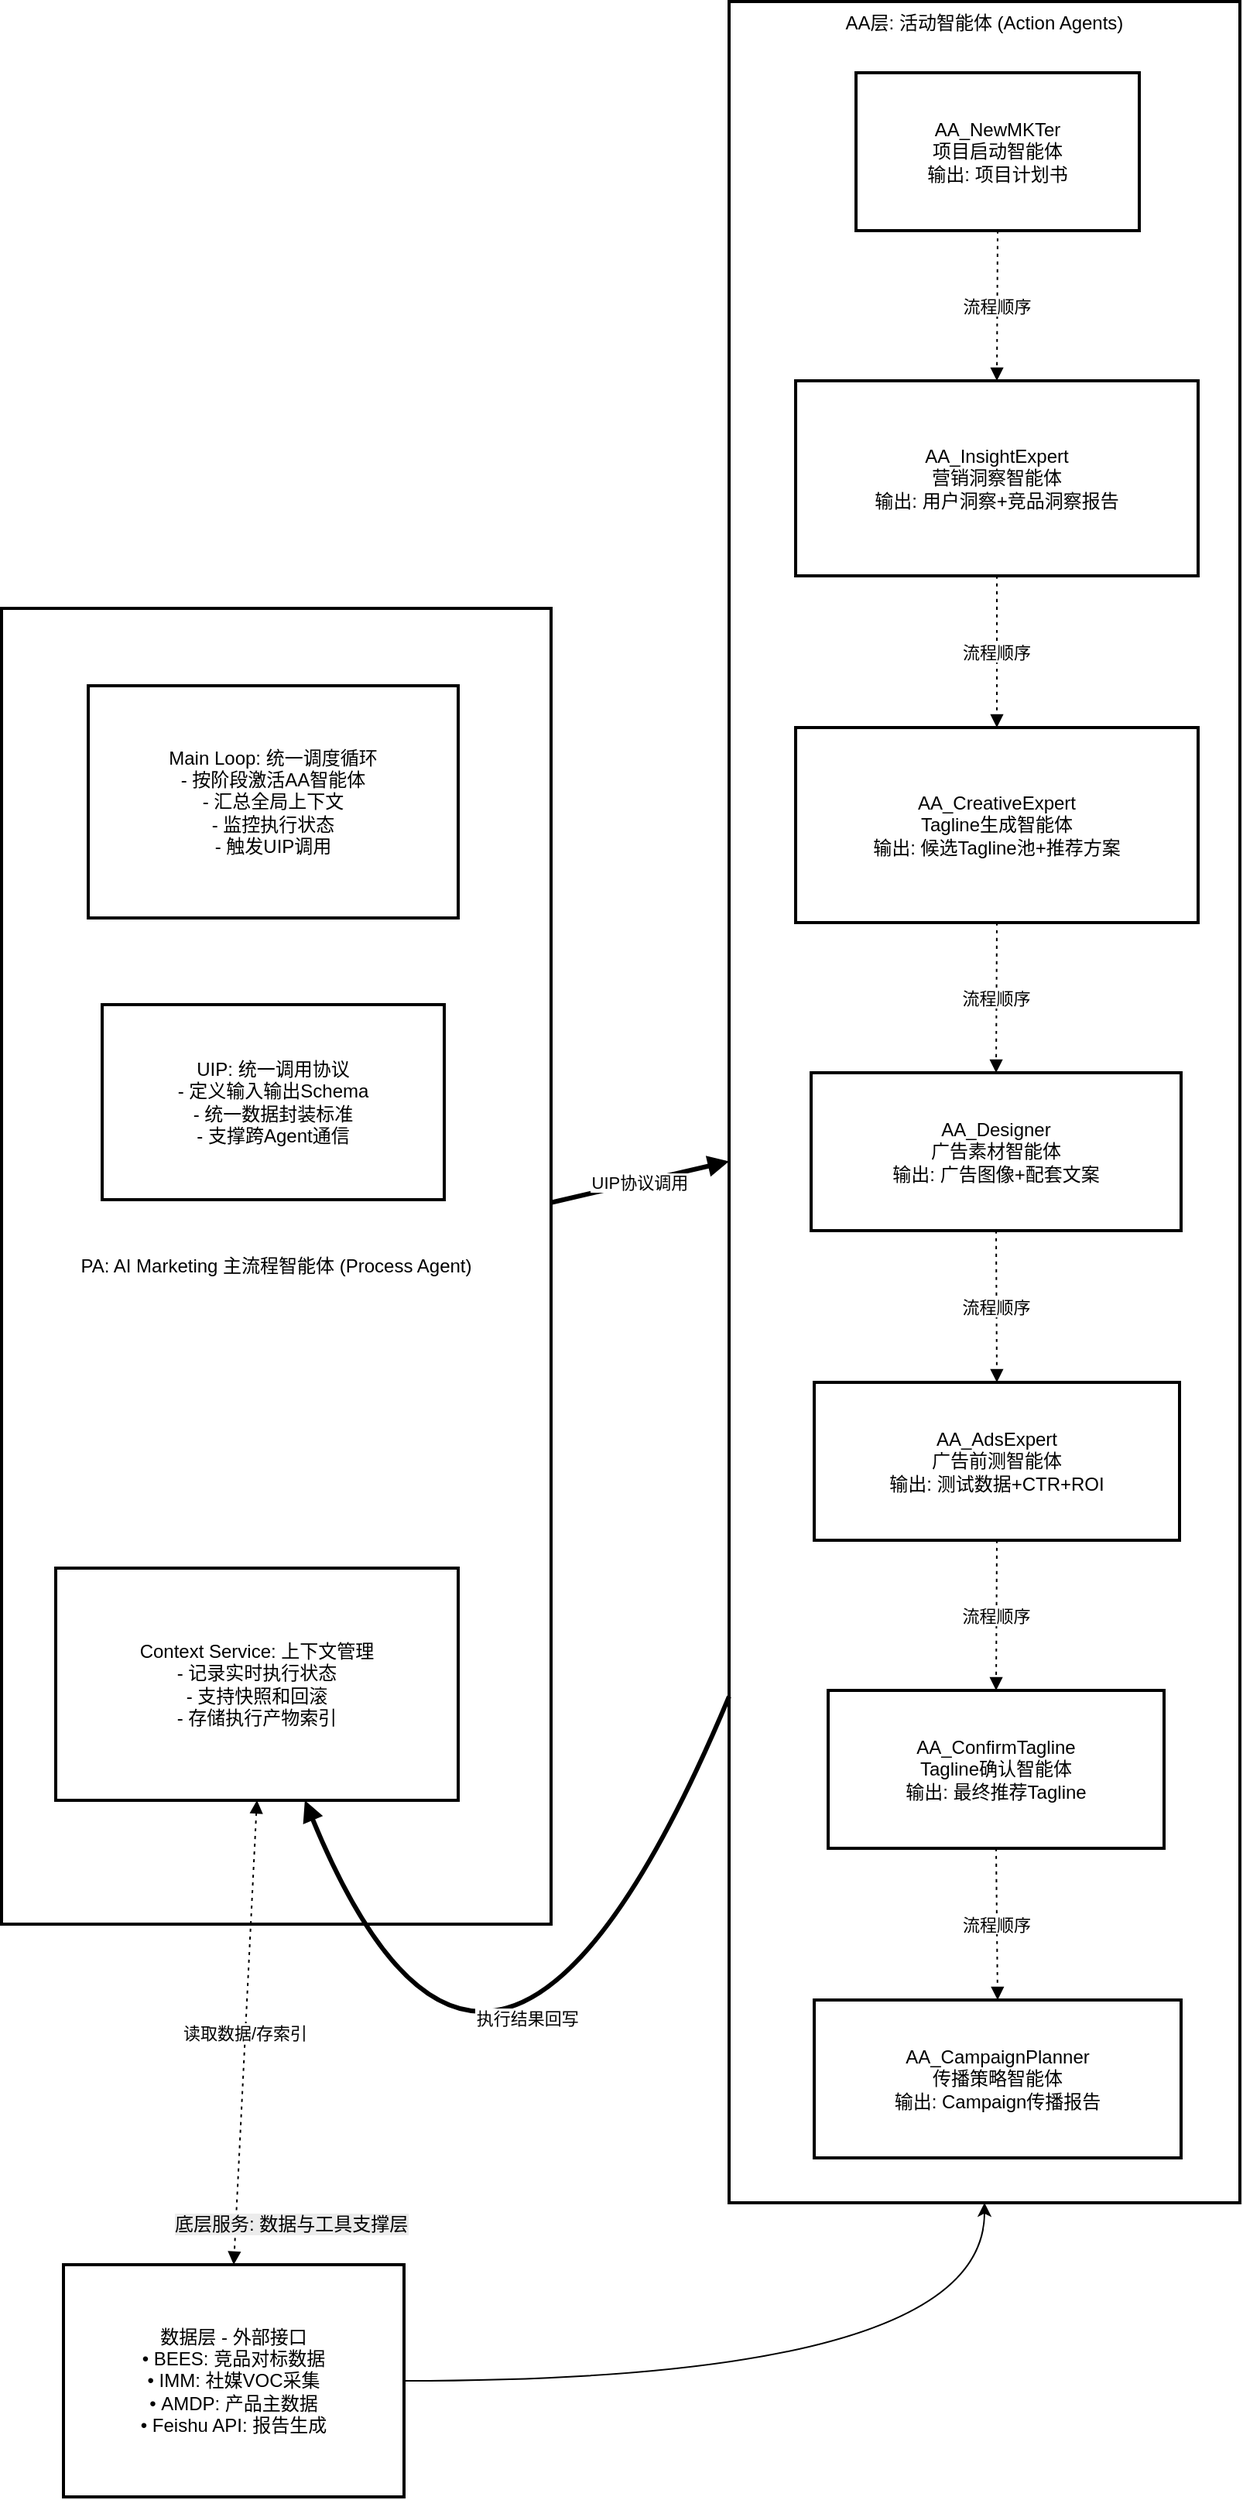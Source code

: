 <mxfile version="28.2.8">
  <diagram name="第 1 页" id="BQ9rDn6TMhr0QSj5tRCi">
    <mxGraphModel dx="1845" dy="571" grid="1" gridSize="10" guides="1" tooltips="1" connect="1" arrows="1" fold="1" page="1" pageScale="1" pageWidth="827" pageHeight="1169" math="0" shadow="0">
      <root>
        <mxCell id="0" />
        <mxCell id="1" parent="0" />
        <mxCell id="RHanHQ07vVqBdZUFdnYN-2" value="AA层: 活动智能体 (Action Agents)" style="whiteSpace=wrap;strokeWidth=2;verticalAlign=top;" vertex="1" parent="1">
          <mxGeometry x="410" y="268" width="330" height="1422" as="geometry" />
        </mxCell>
        <mxCell id="RHanHQ07vVqBdZUFdnYN-3" value="AA_NewMKTer&#xa;项目启动智能体&#xa;输出: 项目计划书" style="whiteSpace=wrap;strokeWidth=2;" vertex="1" parent="RHanHQ07vVqBdZUFdnYN-2">
          <mxGeometry x="82" y="46" width="183" height="102" as="geometry" />
        </mxCell>
        <mxCell id="RHanHQ07vVqBdZUFdnYN-4" value="AA_InsightExpert&#xa;营销洞察智能体&#xa;输出: 用户洞察+竞品洞察报告" style="whiteSpace=wrap;strokeWidth=2;" vertex="1" parent="RHanHQ07vVqBdZUFdnYN-2">
          <mxGeometry x="43" y="245" width="260" height="126" as="geometry" />
        </mxCell>
        <mxCell id="RHanHQ07vVqBdZUFdnYN-5" value="AA_CreativeExpert&#xa;Tagline生成智能体&#xa;输出: 候选Tagline池+推荐方案" style="whiteSpace=wrap;strokeWidth=2;" vertex="1" parent="RHanHQ07vVqBdZUFdnYN-2">
          <mxGeometry x="43" y="469" width="260" height="126" as="geometry" />
        </mxCell>
        <mxCell id="RHanHQ07vVqBdZUFdnYN-6" value="AA_Designer&#xa;广告素材智能体&#xa;输出: 广告图像+配套文案" style="whiteSpace=wrap;strokeWidth=2;" vertex="1" parent="RHanHQ07vVqBdZUFdnYN-2">
          <mxGeometry x="53" y="692" width="239" height="102" as="geometry" />
        </mxCell>
        <mxCell id="RHanHQ07vVqBdZUFdnYN-7" value="AA_AdsExpert&#xa;广告前测智能体&#xa;输出: 测试数据+CTR+ROI" style="whiteSpace=wrap;strokeWidth=2;" vertex="1" parent="RHanHQ07vVqBdZUFdnYN-2">
          <mxGeometry x="55" y="892" width="236" height="102" as="geometry" />
        </mxCell>
        <mxCell id="RHanHQ07vVqBdZUFdnYN-8" value="AA_ConfirmTagline&#xa;Tagline确认智能体&#xa;输出: 最终推荐Tagline" style="whiteSpace=wrap;strokeWidth=2;" vertex="1" parent="RHanHQ07vVqBdZUFdnYN-2">
          <mxGeometry x="64" y="1091" width="217" height="102" as="geometry" />
        </mxCell>
        <mxCell id="RHanHQ07vVqBdZUFdnYN-9" value="AA_CampaignPlanner&#xa;传播策略智能体&#xa;输出: Campaign传播报告" style="whiteSpace=wrap;strokeWidth=2;" vertex="1" parent="RHanHQ07vVqBdZUFdnYN-2">
          <mxGeometry x="55" y="1291" width="237" height="102" as="geometry" />
        </mxCell>
        <mxCell id="RHanHQ07vVqBdZUFdnYN-10" value="流程顺序" style="curved=1;dashed=1;dashPattern=2 3;startArrow=none;endArrow=block;exitX=0.5;exitY=1;entryX=0.5;entryY=0;rounded=0;" edge="1" parent="RHanHQ07vVqBdZUFdnYN-2" source="RHanHQ07vVqBdZUFdnYN-3" target="RHanHQ07vVqBdZUFdnYN-4">
          <mxGeometry relative="1" as="geometry">
            <Array as="points" />
          </mxGeometry>
        </mxCell>
        <mxCell id="RHanHQ07vVqBdZUFdnYN-11" value="流程顺序" style="curved=1;dashed=1;dashPattern=2 3;startArrow=none;endArrow=block;exitX=0.5;exitY=1;entryX=0.5;entryY=0;rounded=0;" edge="1" parent="RHanHQ07vVqBdZUFdnYN-2" source="RHanHQ07vVqBdZUFdnYN-4" target="RHanHQ07vVqBdZUFdnYN-5">
          <mxGeometry relative="1" as="geometry">
            <Array as="points" />
          </mxGeometry>
        </mxCell>
        <mxCell id="RHanHQ07vVqBdZUFdnYN-12" value="流程顺序" style="curved=1;dashed=1;dashPattern=2 3;startArrow=none;endArrow=block;exitX=0.5;exitY=1;entryX=0.5;entryY=0;rounded=0;" edge="1" parent="RHanHQ07vVqBdZUFdnYN-2" source="RHanHQ07vVqBdZUFdnYN-5" target="RHanHQ07vVqBdZUFdnYN-6">
          <mxGeometry relative="1" as="geometry">
            <Array as="points" />
          </mxGeometry>
        </mxCell>
        <mxCell id="RHanHQ07vVqBdZUFdnYN-13" value="流程顺序" style="curved=1;dashed=1;dashPattern=2 3;startArrow=none;endArrow=block;exitX=0.5;exitY=1;entryX=0.5;entryY=0;rounded=0;" edge="1" parent="RHanHQ07vVqBdZUFdnYN-2" source="RHanHQ07vVqBdZUFdnYN-6" target="RHanHQ07vVqBdZUFdnYN-7">
          <mxGeometry relative="1" as="geometry">
            <Array as="points" />
          </mxGeometry>
        </mxCell>
        <mxCell id="RHanHQ07vVqBdZUFdnYN-14" value="流程顺序" style="curved=1;dashed=1;dashPattern=2 3;startArrow=none;endArrow=block;exitX=0.5;exitY=1;entryX=0.5;entryY=0;rounded=0;" edge="1" parent="RHanHQ07vVqBdZUFdnYN-2" source="RHanHQ07vVqBdZUFdnYN-7" target="RHanHQ07vVqBdZUFdnYN-8">
          <mxGeometry relative="1" as="geometry">
            <Array as="points" />
          </mxGeometry>
        </mxCell>
        <mxCell id="RHanHQ07vVqBdZUFdnYN-15" value="流程顺序" style="curved=1;dashed=1;dashPattern=2 3;startArrow=none;endArrow=block;exitX=0.5;exitY=1;entryX=0.5;entryY=0;rounded=0;" edge="1" parent="RHanHQ07vVqBdZUFdnYN-2" source="RHanHQ07vVqBdZUFdnYN-8" target="RHanHQ07vVqBdZUFdnYN-9">
          <mxGeometry relative="1" as="geometry">
            <Array as="points" />
          </mxGeometry>
        </mxCell>
        <mxCell id="RHanHQ07vVqBdZUFdnYN-16" value="PA: AI Marketing 主流程智能体 (Process Agent)" style="whiteSpace=wrap;strokeWidth=2;" vertex="1" parent="1">
          <mxGeometry x="-60" y="660" width="355" height="850" as="geometry" />
        </mxCell>
        <mxCell id="RHanHQ07vVqBdZUFdnYN-17" value="Main Loop: 统一调度循环&#xa;- 按阶段激活AA智能体&#xa;- 汇总全局上下文&#xa;- 监控执行状态&#xa;- 触发UIP调用" style="whiteSpace=wrap;strokeWidth=2;" vertex="1" parent="1">
          <mxGeometry x="-4" y="710" width="239" height="150" as="geometry" />
        </mxCell>
        <mxCell id="RHanHQ07vVqBdZUFdnYN-18" value="UIP: 统一调用协议&#xa;- 定义输入输出Schema&#xa;- 统一数据封装标准&#xa;- 支撑跨Agent通信" style="whiteSpace=wrap;strokeWidth=2;" vertex="1" parent="1">
          <mxGeometry x="5" y="916" width="221" height="126" as="geometry" />
        </mxCell>
        <mxCell id="RHanHQ07vVqBdZUFdnYN-19" value="Context Service: 上下文管理&#xa;- 记录实时执行状态&#xa;- 支持快照和回滚&#xa;- 存储执行产物索引" style="whiteSpace=wrap;strokeWidth=2;" vertex="1" parent="1">
          <mxGeometry x="-25" y="1280" width="260" height="150" as="geometry" />
        </mxCell>
        <mxCell id="RHanHQ07vVqBdZUFdnYN-30" style="edgeStyle=orthogonalEdgeStyle;rounded=0;orthogonalLoop=1;jettySize=auto;html=1;curved=1;" edge="1" parent="1" source="RHanHQ07vVqBdZUFdnYN-20" target="RHanHQ07vVqBdZUFdnYN-2">
          <mxGeometry relative="1" as="geometry" />
        </mxCell>
        <mxCell id="RHanHQ07vVqBdZUFdnYN-20" value="数据层 - 外部接口&#xa;• BEES: 竞品对标数据&#xa;• IMM: 社媒VOC采集&#xa;• AMDP: 产品主数据&#xa;• Feishu API: 报告生成" style="whiteSpace=wrap;strokeWidth=2;" vertex="1" parent="1">
          <mxGeometry x="-20" y="1730" width="220" height="150" as="geometry" />
        </mxCell>
        <mxCell id="RHanHQ07vVqBdZUFdnYN-25" value="读取数据/存索引" style="curved=1;dashed=1;dashPattern=2 3;startArrow=block;endArrow=block;exitX=0.5;exitY=1;entryX=0.5;entryY=0;rounded=0;" edge="1" parent="1" source="RHanHQ07vVqBdZUFdnYN-19" target="RHanHQ07vVqBdZUFdnYN-20">
          <mxGeometry relative="1" as="geometry">
            <Array as="points" />
          </mxGeometry>
        </mxCell>
        <mxCell id="RHanHQ07vVqBdZUFdnYN-26" value="UIP协议调用" style="curved=1;startArrow=none;endArrow=block;strokeWidth=3;rounded=0;" edge="1" parent="1" source="RHanHQ07vVqBdZUFdnYN-16" target="RHanHQ07vVqBdZUFdnYN-2">
          <mxGeometry relative="1" as="geometry">
            <Array as="points" />
          </mxGeometry>
        </mxCell>
        <mxCell id="RHanHQ07vVqBdZUFdnYN-27" value="执行结果回写" style="curved=1;startArrow=none;endArrow=block;strokeWidth=3;exitX=0;exitY=0.77;rounded=0;" edge="1" parent="1" source="RHanHQ07vVqBdZUFdnYN-2" target="RHanHQ07vVqBdZUFdnYN-19">
          <mxGeometry x="-0.324" y="-40" relative="1" as="geometry">
            <Array as="points">
              <mxPoint x="258" y="1726" />
            </Array>
            <mxPoint as="offset" />
          </mxGeometry>
        </mxCell>
        <mxCell id="RHanHQ07vVqBdZUFdnYN-29" value="&lt;span style=&quot;color: rgb(0, 0, 0); font-family: Helvetica; font-size: 12px; font-style: normal; font-variant-ligatures: normal; font-variant-caps: normal; font-weight: 400; letter-spacing: normal; orphans: 2; text-align: center; text-indent: 0px; text-transform: none; widows: 2; word-spacing: 0px; -webkit-text-stroke-width: 0px; white-space: normal; background-color: rgb(236, 236, 236); text-decoration-thickness: initial; text-decoration-style: initial; text-decoration-color: initial; display: inline !important; float: none;&quot;&gt;底层服务: 数据与工具支撑层&lt;/span&gt;" style="text;whiteSpace=wrap;html=1;" vertex="1" parent="1">
          <mxGeometry x="50" y="1690" width="180" height="40" as="geometry" />
        </mxCell>
      </root>
    </mxGraphModel>
  </diagram>
</mxfile>
